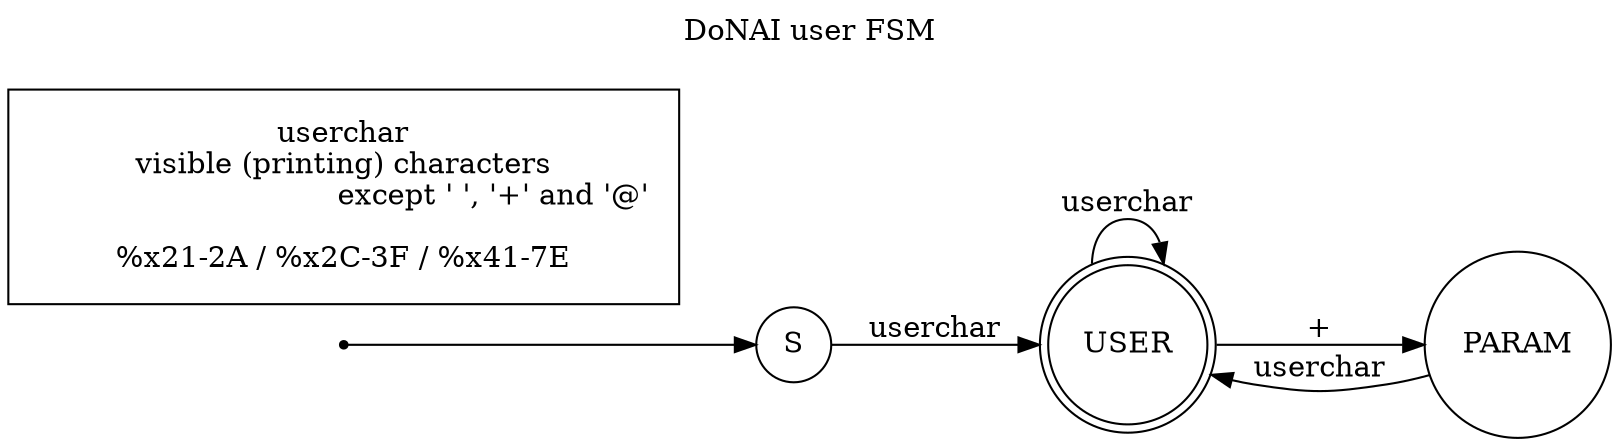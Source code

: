 digraph finite_state_machine {
	rankdir=LR
	node [shape = doublecircle];
		USER;

	node [shape = point ];
		qi

	node [shape = circle];
		qi	-> S;

		S	-> USER [ label = "userchar" ];
		USER	-> USER [ label = "userchar" ];
		USER	-> PARAM [ label = "+" ];
		PARAM	-> USER [ label = "userchar" ];

	node[ shape=box, margin="0.2,0.2" ];
		userchar[ label = "userchar\nvisible (printing) characters
				except ' ', '+' and '@'
				\n%x21-2A / %x2C-3F / %x41-7E" ];

	// title
	labelloc="t";
	label="DoNAI user FSM\n\n";
}
